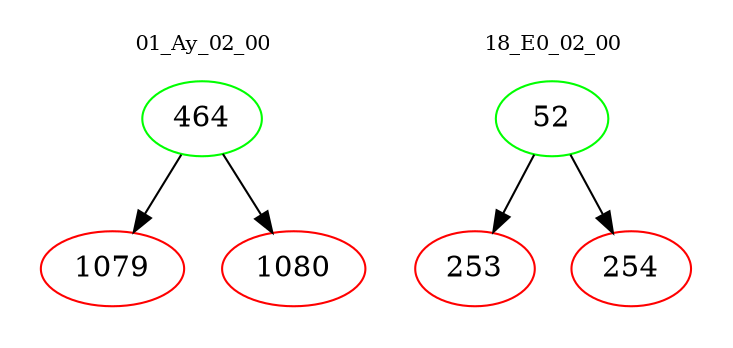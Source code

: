 digraph{
subgraph cluster_0 {
color = white
label = "01_Ay_02_00";
fontsize=10;
T0_464 [label="464", color="green"]
T0_464 -> T0_1079 [color="black"]
T0_1079 [label="1079", color="red"]
T0_464 -> T0_1080 [color="black"]
T0_1080 [label="1080", color="red"]
}
subgraph cluster_1 {
color = white
label = "18_E0_02_00";
fontsize=10;
T1_52 [label="52", color="green"]
T1_52 -> T1_253 [color="black"]
T1_253 [label="253", color="red"]
T1_52 -> T1_254 [color="black"]
T1_254 [label="254", color="red"]
}
}
